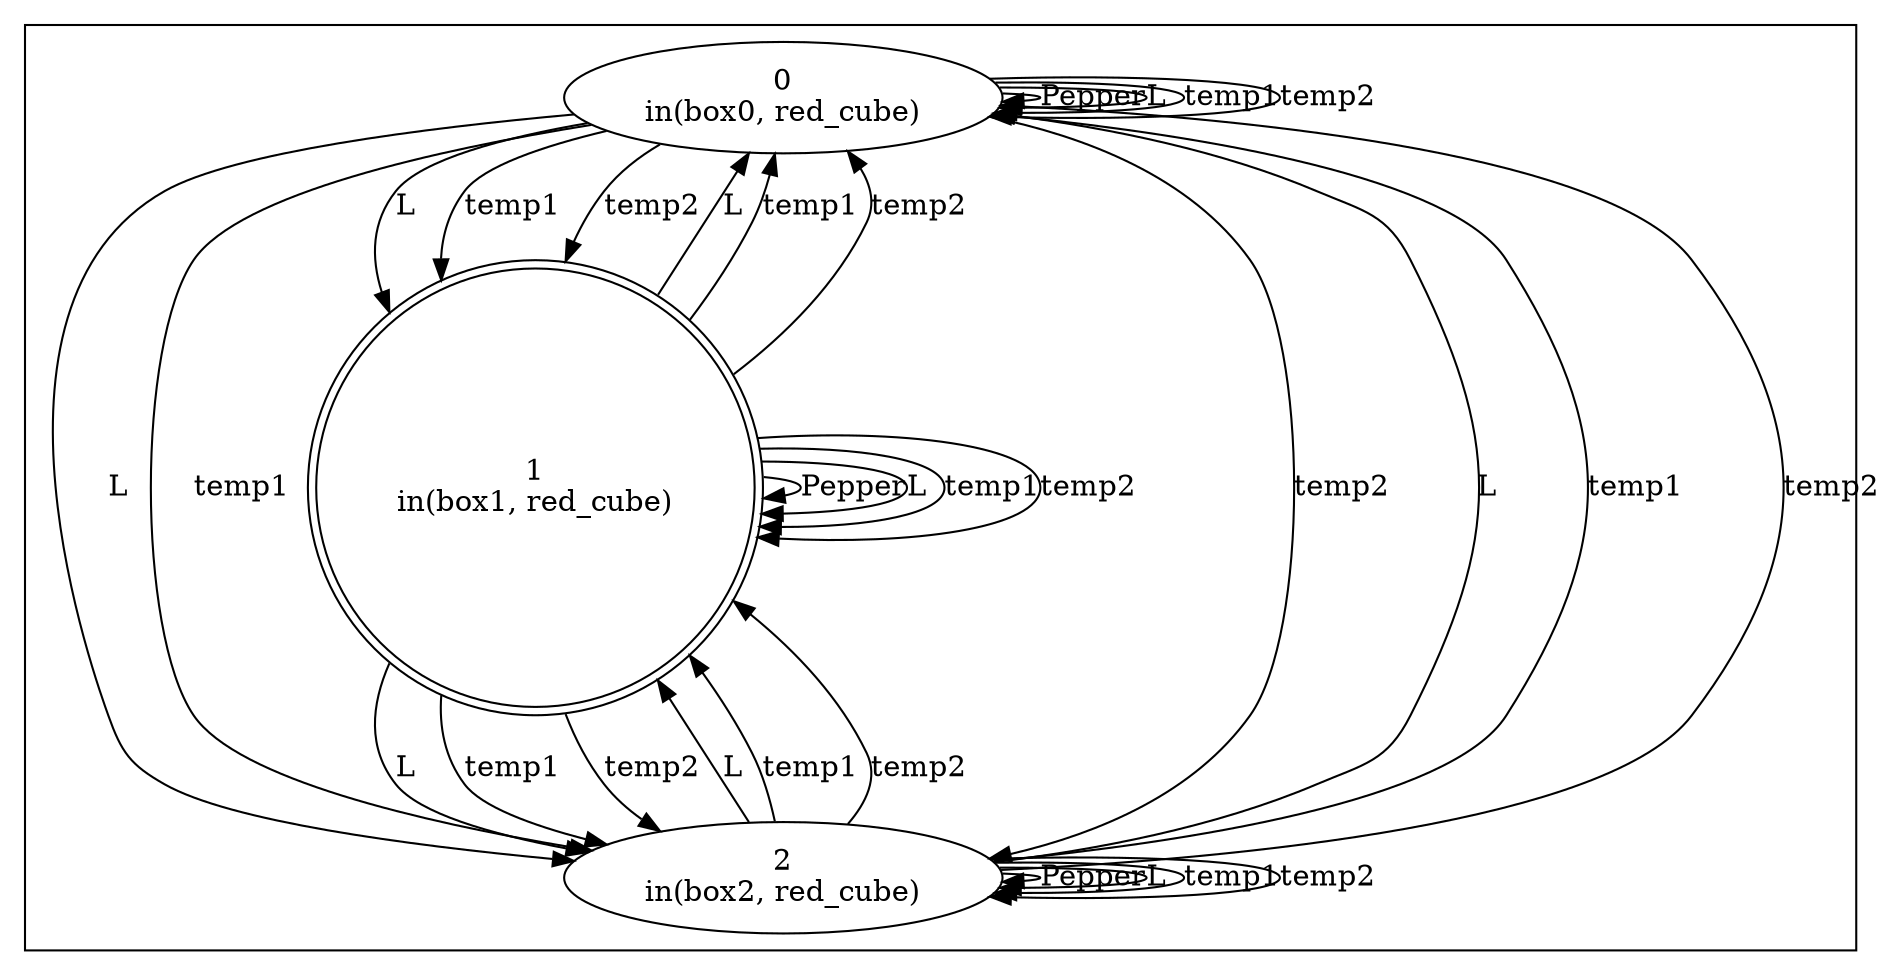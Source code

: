 digraph {subgraph cluster_0 {s00 [label="0
in(box0, red_cube)"];
s01 [label="1
in(box1, red_cube)", shape=doublecircle];
s02 [label="2
in(box2, red_cube)"];
s00 -> s00[label="Pepper"];
s01 -> s01[label="Pepper"];
s02 -> s02[label="Pepper"];
s00 -> s01[label="L"];
s00 -> s02[label="L"];
s01 -> s00[label="L"];
s01 -> s02[label="L"];
s02 -> s00[label="L"];
s02 -> s01[label="L"];
s00 -> s00[label="L"];
s01 -> s01[label="L"];
s02 -> s02[label="L"];
s00 -> s01[label="temp1"];
s00 -> s02[label="temp1"];
s01 -> s00[label="temp1"];
s01 -> s02[label="temp1"];
s02 -> s00[label="temp1"];
s02 -> s01[label="temp1"];
s00 -> s00[label="temp1"];
s01 -> s01[label="temp1"];
s02 -> s02[label="temp1"];
s00 -> s01[label="temp2"];
s00 -> s02[label="temp2"];
s01 -> s00[label="temp2"];
s01 -> s02[label="temp2"];
s02 -> s00[label="temp2"];
s02 -> s01[label="temp2"];
s00 -> s00[label="temp2"];
s01 -> s01[label="temp2"];
s02 -> s02[label="temp2"];
}}